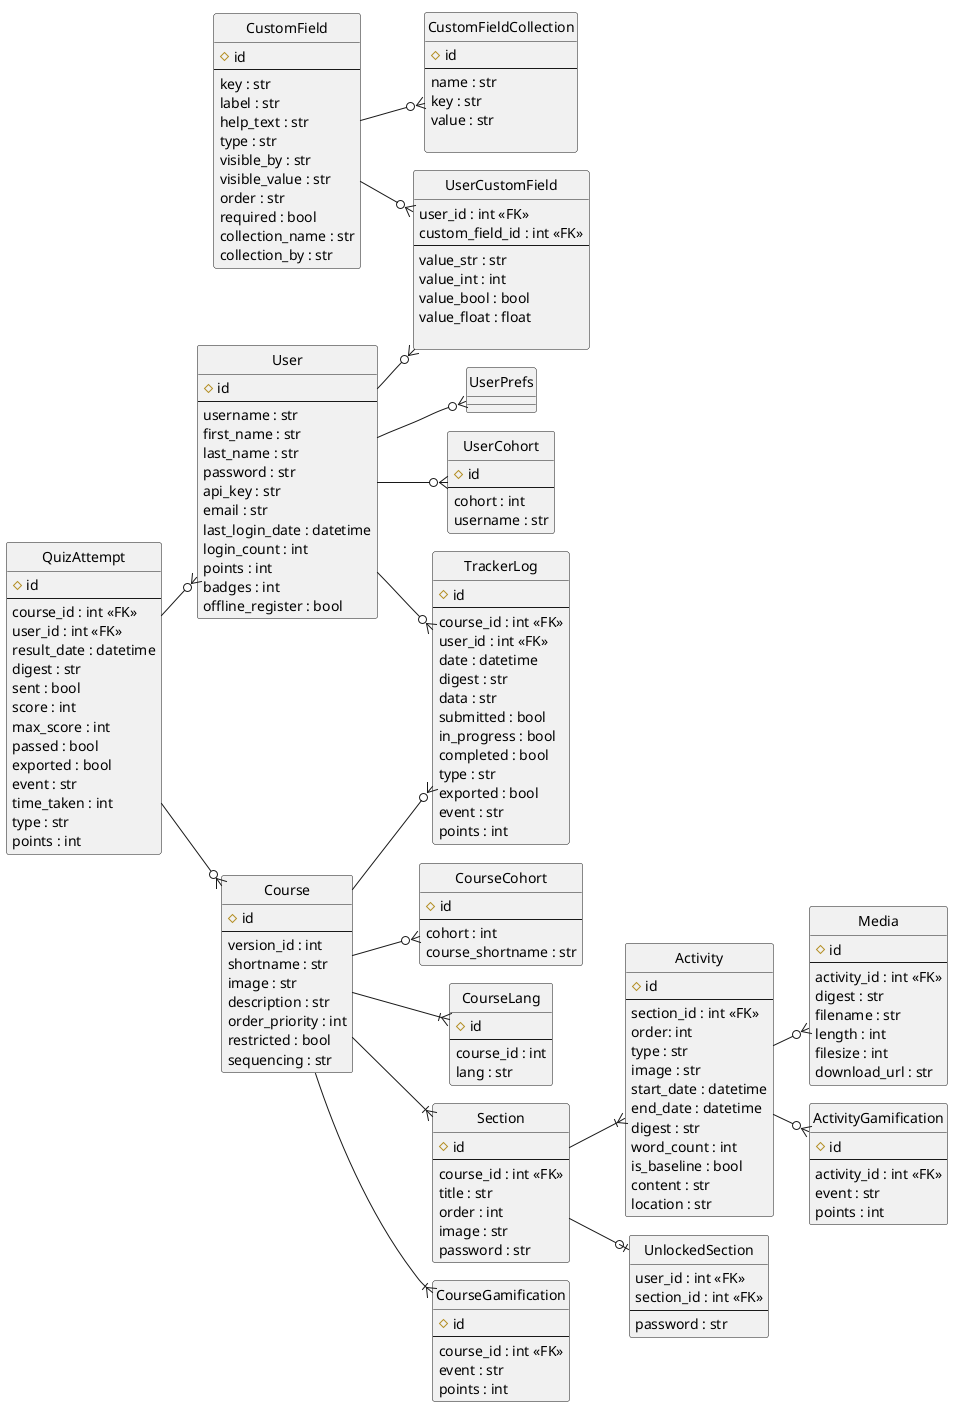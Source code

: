@startuml
!pragma layout smetana

left to right direction
hide circle

entity Course {
  #id
  --
  version_id : int
  shortname : str
  image : str
  description : str
  order_priority : int
  restricted : bool
  sequencing : str
}

entity Section {
  #id
  --
  course_id : int <<FK>>
  title : str
  order : int
  image : str
  password : str
}

entity Activity {
  #id
  --
  section_id : int <<FK>>
  order: int
  type : str
  image : str
  start_date : datetime
  end_date : datetime
  digest : str
  word_count : int
  is_baseline : bool
  content : str
  location : str
}

entity UnlockedSection {
  user_id : int <<FK>>
  section_id : int <<FK>>
  --
  password : str
}

entity Media {
  #id
  --
  activity_id : int <<FK>>
  digest : str
  filename : str
  length : int
  filesize : int
  download_url : str
}

entity TrackerLog {
  #id
  --
  course_id : int <<FK>>
  user_id : int <<FK>>
  date : datetime
  digest : str
  data : str
  submitted : bool
  in_progress : bool
  completed : bool
  type : str
  exported : bool
  event : str
  points : int
}

entity QuizAttempt {
  #id
  --
  course_id : int <<FK>>
  user_id : int <<FK>>
  result_date : datetime
  digest : str
  sent : bool
  score : int
  max_score : int
  passed : bool
  exported : bool
  event : str
  time_taken : int
  type : str
  points : int
}

entity User {
  #id
  --
  username : str
  first_name : str
  last_name : str
  password : str
  api_key : str
  email : str
  last_login_date : datetime
  login_count : int
  points : int
  badges : int
  offline_register : bool
}

entity CourseGamification {
  #id
  --
  course_id : int <<FK>>
  event : str
  points : int
}

entity ActivityGamification {
  #id
  --
  activity_id : int <<FK>>
  event : str
  points : int
}

entity UserCustomField {
  user_id : int <<FK>>
  custom_field_id : int <<FK>>
  --
  value_str : str
  value_int : int
  value_bool : bool
  value_float : float

}

entity CustomField {
  #id
  --
  key : str
  label : str
  help_text : str
  type : str
  visible_by : str
  visible_value : str
  order : str
  required : bool
  collection_name : str
  collection_by : str
}

entity CustomFieldCollection {
  #id
  --
  name : str
  key : str
  value : str

}

entity CourseCohort {
  #id
  --
  cohort : int
  course_shortname : str
}

entity UserCohort {
  #id
  --
  cohort : int
  username : str
}

entity CourseLang {
  #id
  --
  course_id : int
  lang : str
}


Course --|{ Section
Course --|{ CourseGamification
Course --|{ CourseLang
Course --o{ CourseCohort
Course --o{ TrackerLog

Section --|{ Activity
Section --o| UnlockedSection

Activity --o{ Media
Activity --o{ ActivityGamification

QuizAttempt --o{ User
QuizAttempt --o{ Course

User --o{ TrackerLog
User --o{ UserCustomField
User --o{ UserPrefs
User --o{ UserCohort

CustomField --o{ UserCustomField
CustomField --o{ CustomFieldCollection






@enduml